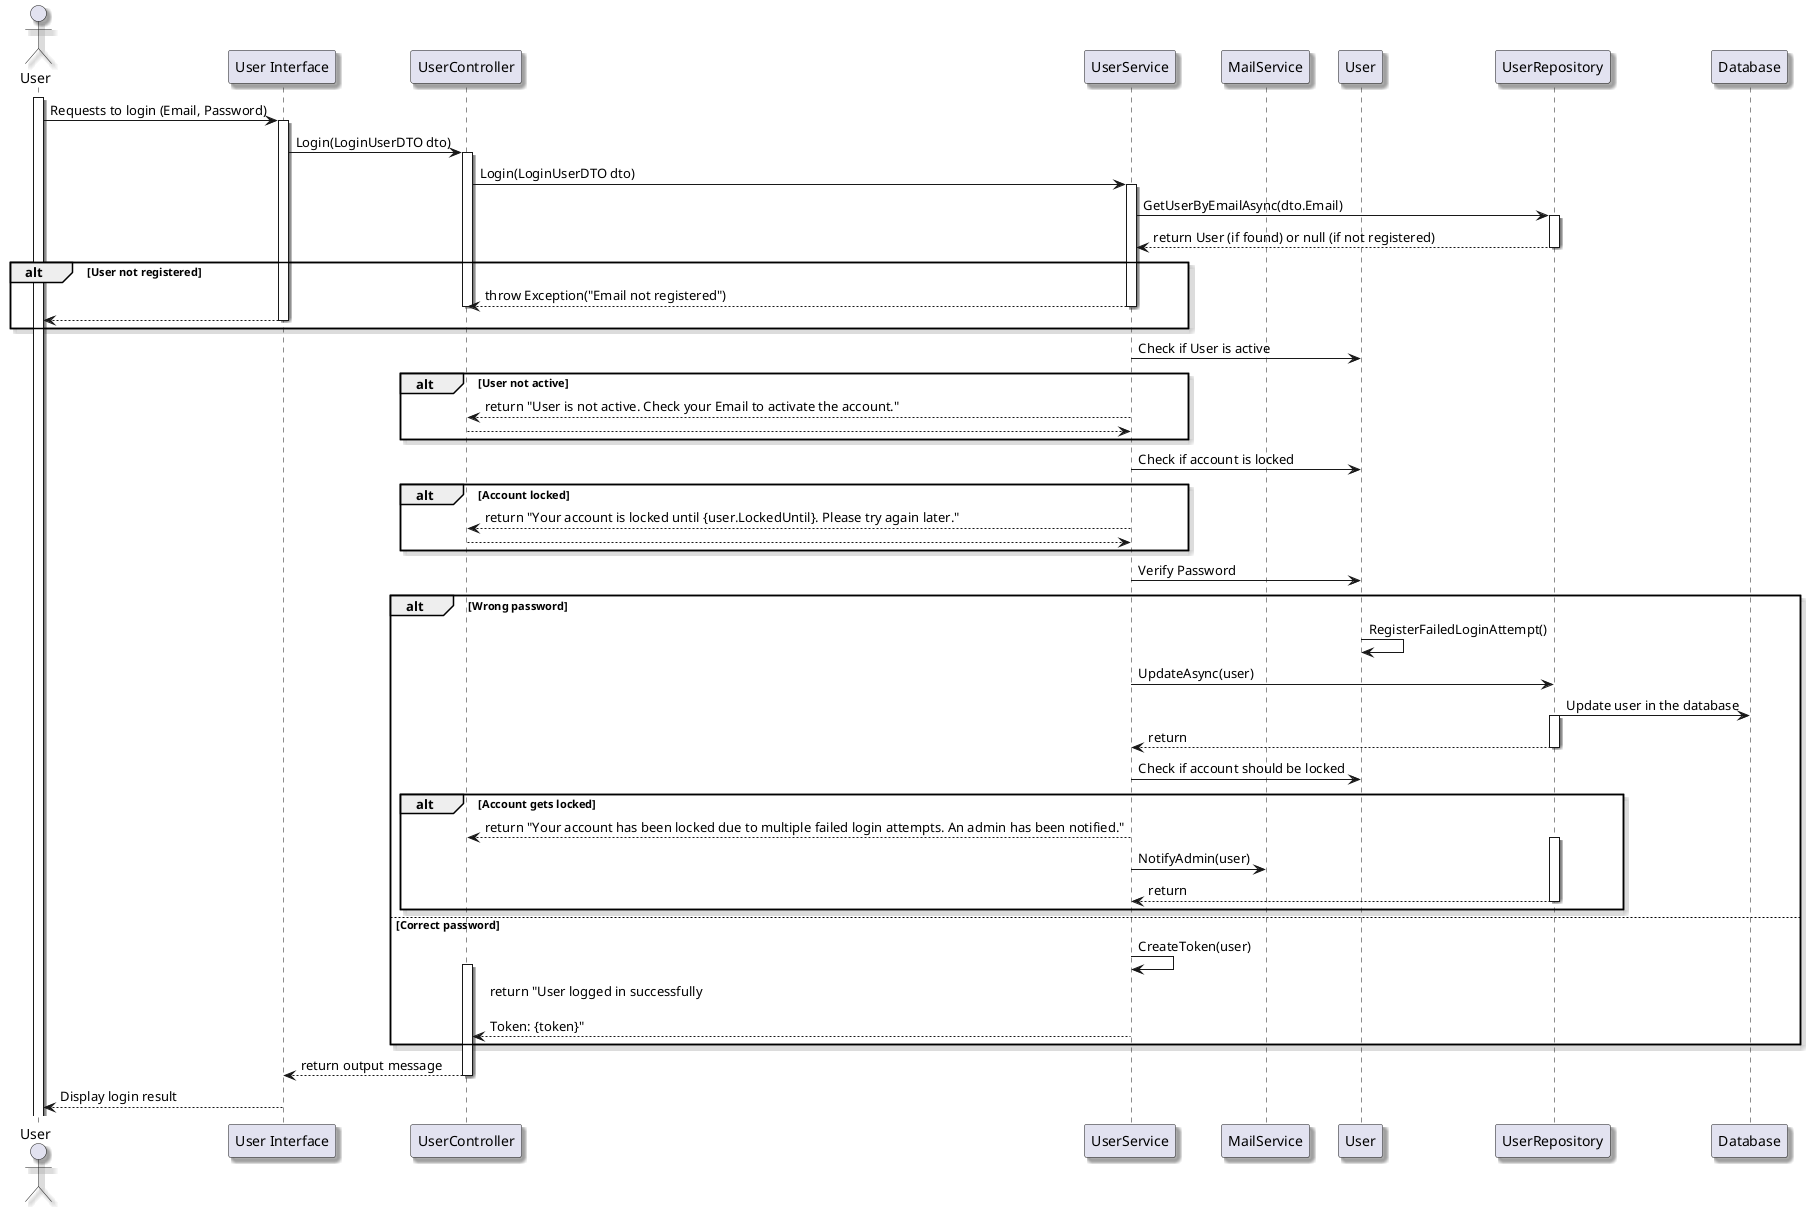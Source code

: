 @startuml level_3

'https://plantuml.com/sequence-diagram
skinparam handwritten false
skinparam monochrome false
skinparam packageStyle rect
skinparam defaultFontName FG Virgil
skinparam shadowing true

actor User as U
participant "User Interface" as UI
participant "UserController" as C
participant "UserService" as S
participant "MailService" as MS
participant "User" as Us
participant "UserRepository" as R
participant "Database" as DB

activate U
U -> UI: Requests to login (Email, Password)
activate UI
UI -> C: Login(LoginUserDTO dto)
activate C
C -> S: Login(LoginUserDTO dto)
activate S

S -> R: GetUserByEmailAsync(dto.Email)
activate R
R --> S: return User (if found) or null (if not registered)
deactivate R

alt User not registered
    S --> C: throw Exception("Email not registered")
    deactivate S
    deactivate C
    return
end

S -> Us: Check if User is active
alt User not active
    S --> C: return "User is not active. Check your Email to activate the account."
    deactivate S
    deactivate C
    return
end

S -> Us: Check if account is locked
alt Account locked
    S --> C: return "Your account is locked until {user.LockedUntil}. Please try again later."
    deactivate S
    deactivate C
    return
end

S -> Us: Verify Password
alt Wrong password
    Us -> Us: RegisterFailedLoginAttempt()
    S -> R: UpdateAsync(user)
    R -> DB: Update user in the database
    activate R
    R --> S: return
    deactivate R

    S -> Us: Check if account should be locked
    alt Account gets locked
        S --> C: return "Your account has been locked due to multiple failed login attempts. An admin has been notified."
        activate R
        S -> MS: NotifyAdmin(user)
        R --> S: return
        deactivate R
    end
    
else Correct password
    activate S
    S -> S: CreateToken(user)
    activate C
    S --> C: return "User logged in successfully\n\nToken: {token}"
end

deactivate S
C --> UI: return output message
deactivate C
UI --> U: Display login result
deactivate UI

@enduml
